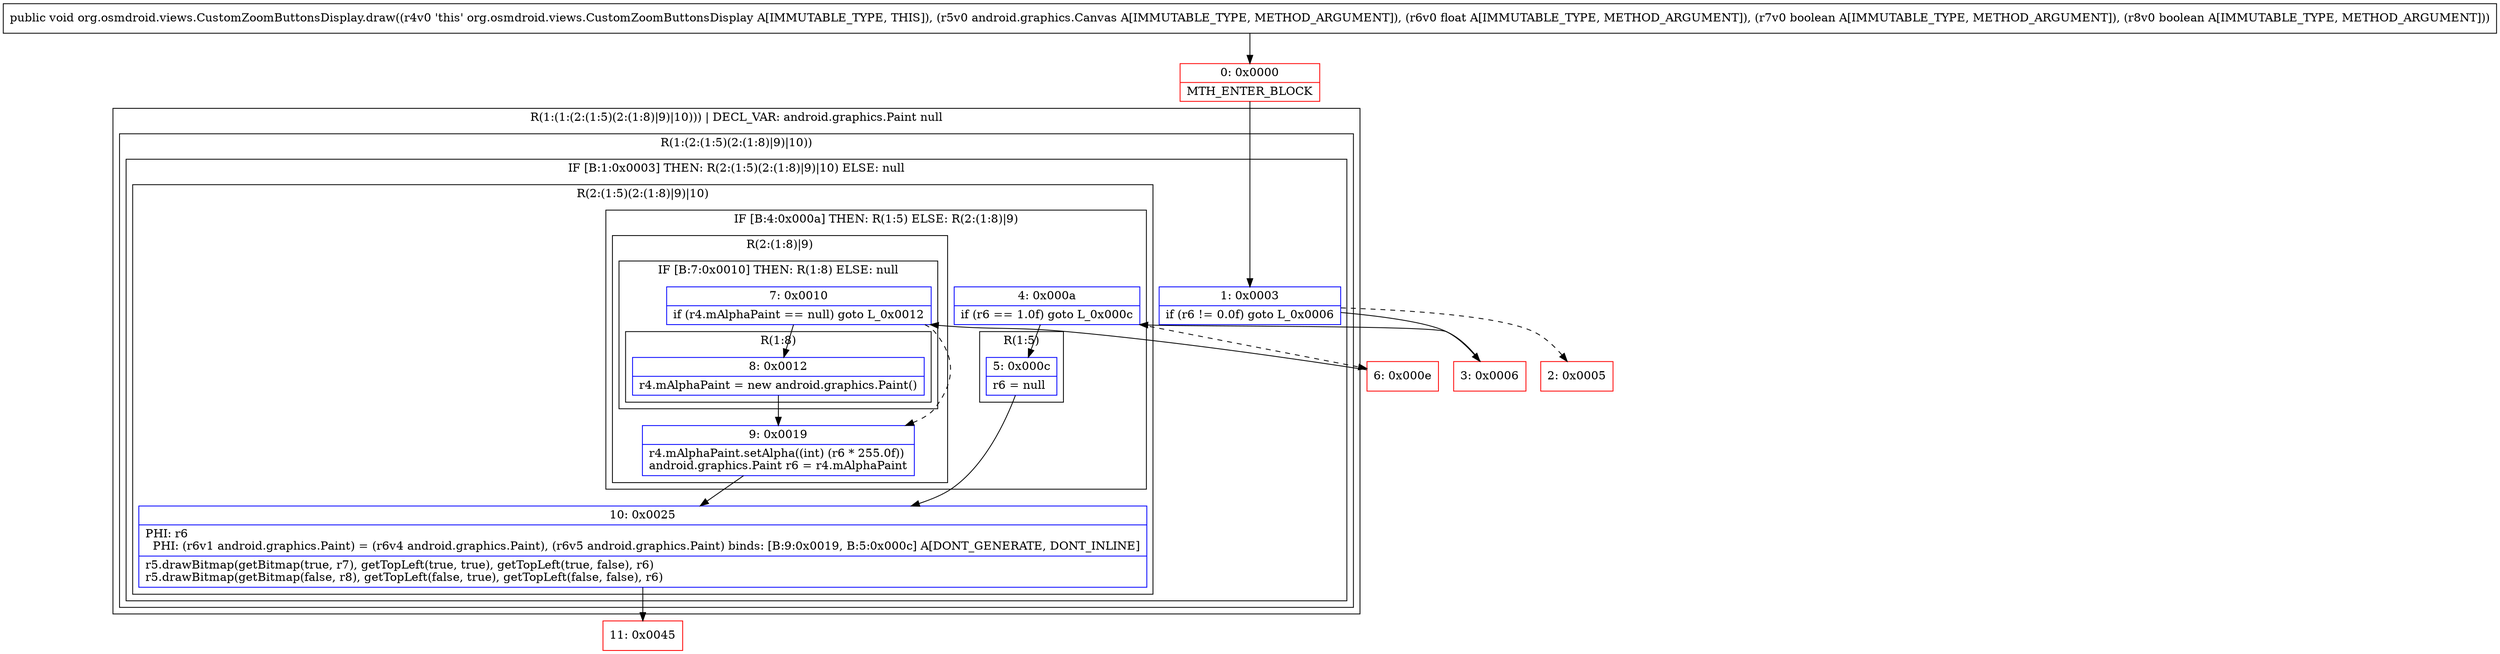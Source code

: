 digraph "CFG fororg.osmdroid.views.CustomZoomButtonsDisplay.draw(Landroid\/graphics\/Canvas;FZZ)V" {
subgraph cluster_Region_2001564300 {
label = "R(1:(1:(2:(1:5)(2:(1:8)|9)|10))) | DECL_VAR: android.graphics.Paint null\l";
node [shape=record,color=blue];
subgraph cluster_Region_828878042 {
label = "R(1:(2:(1:5)(2:(1:8)|9)|10))";
node [shape=record,color=blue];
subgraph cluster_IfRegion_69006718 {
label = "IF [B:1:0x0003] THEN: R(2:(1:5)(2:(1:8)|9)|10) ELSE: null";
node [shape=record,color=blue];
Node_1 [shape=record,label="{1\:\ 0x0003|if (r6 != 0.0f) goto L_0x0006\l}"];
subgraph cluster_Region_282344102 {
label = "R(2:(1:5)(2:(1:8)|9)|10)";
node [shape=record,color=blue];
subgraph cluster_IfRegion_202502946 {
label = "IF [B:4:0x000a] THEN: R(1:5) ELSE: R(2:(1:8)|9)";
node [shape=record,color=blue];
Node_4 [shape=record,label="{4\:\ 0x000a|if (r6 == 1.0f) goto L_0x000c\l}"];
subgraph cluster_Region_1442514059 {
label = "R(1:5)";
node [shape=record,color=blue];
Node_5 [shape=record,label="{5\:\ 0x000c|r6 = null\l}"];
}
subgraph cluster_Region_528362574 {
label = "R(2:(1:8)|9)";
node [shape=record,color=blue];
subgraph cluster_IfRegion_1871622 {
label = "IF [B:7:0x0010] THEN: R(1:8) ELSE: null";
node [shape=record,color=blue];
Node_7 [shape=record,label="{7\:\ 0x0010|if (r4.mAlphaPaint == null) goto L_0x0012\l}"];
subgraph cluster_Region_1674067326 {
label = "R(1:8)";
node [shape=record,color=blue];
Node_8 [shape=record,label="{8\:\ 0x0012|r4.mAlphaPaint = new android.graphics.Paint()\l}"];
}
}
Node_9 [shape=record,label="{9\:\ 0x0019|r4.mAlphaPaint.setAlpha((int) (r6 * 255.0f))\landroid.graphics.Paint r6 = r4.mAlphaPaint\l}"];
}
}
Node_10 [shape=record,label="{10\:\ 0x0025|PHI: r6 \l  PHI: (r6v1 android.graphics.Paint) = (r6v4 android.graphics.Paint), (r6v5 android.graphics.Paint) binds: [B:9:0x0019, B:5:0x000c] A[DONT_GENERATE, DONT_INLINE]\l|r5.drawBitmap(getBitmap(true, r7), getTopLeft(true, true), getTopLeft(true, false), r6)\lr5.drawBitmap(getBitmap(false, r8), getTopLeft(false, true), getTopLeft(false, false), r6)\l}"];
}
}
}
}
Node_0 [shape=record,color=red,label="{0\:\ 0x0000|MTH_ENTER_BLOCK\l}"];
Node_2 [shape=record,color=red,label="{2\:\ 0x0005}"];
Node_3 [shape=record,color=red,label="{3\:\ 0x0006}"];
Node_6 [shape=record,color=red,label="{6\:\ 0x000e}"];
Node_11 [shape=record,color=red,label="{11\:\ 0x0045}"];
MethodNode[shape=record,label="{public void org.osmdroid.views.CustomZoomButtonsDisplay.draw((r4v0 'this' org.osmdroid.views.CustomZoomButtonsDisplay A[IMMUTABLE_TYPE, THIS]), (r5v0 android.graphics.Canvas A[IMMUTABLE_TYPE, METHOD_ARGUMENT]), (r6v0 float A[IMMUTABLE_TYPE, METHOD_ARGUMENT]), (r7v0 boolean A[IMMUTABLE_TYPE, METHOD_ARGUMENT]), (r8v0 boolean A[IMMUTABLE_TYPE, METHOD_ARGUMENT])) }"];
MethodNode -> Node_0;
Node_1 -> Node_2[style=dashed];
Node_1 -> Node_3;
Node_4 -> Node_5;
Node_4 -> Node_6[style=dashed];
Node_5 -> Node_10;
Node_7 -> Node_8;
Node_7 -> Node_9[style=dashed];
Node_8 -> Node_9;
Node_9 -> Node_10;
Node_10 -> Node_11;
Node_0 -> Node_1;
Node_3 -> Node_4;
Node_6 -> Node_7;
}

